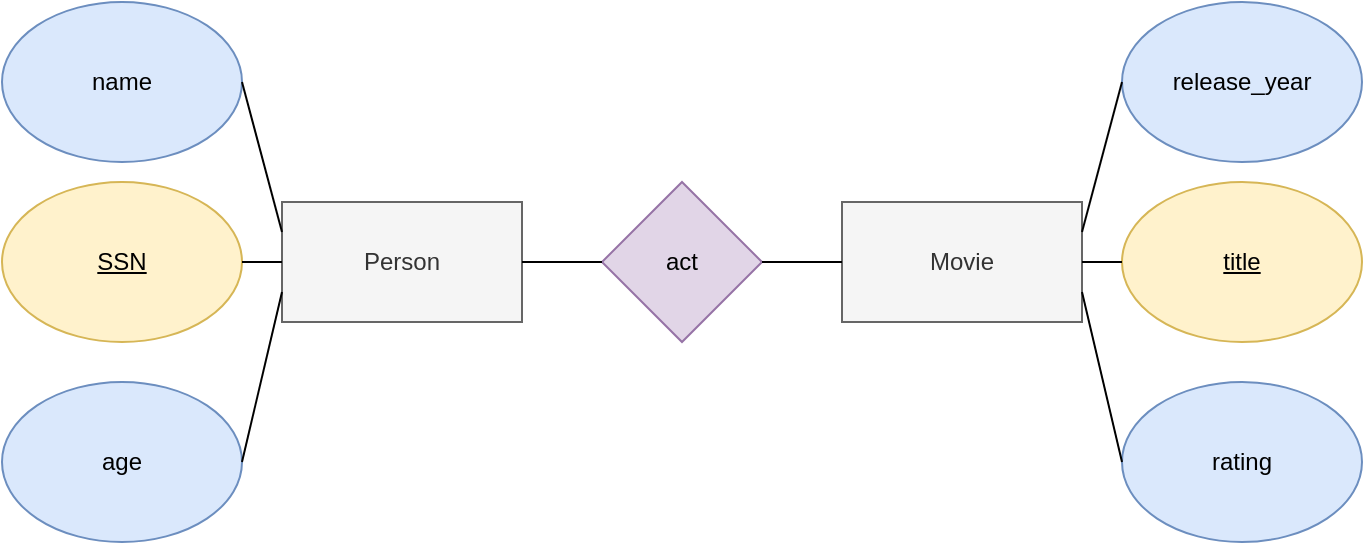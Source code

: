 <mxfile version="20.8.16" type="device"><diagram name="Page-1" id="9JxLMbjUK-1i-FtCmHCG"><mxGraphModel dx="788" dy="1194" grid="1" gridSize="10" guides="1" tooltips="1" connect="1" arrows="1" fold="1" page="1" pageScale="1" pageWidth="827" pageHeight="1169" math="0" shadow="0"><root><mxCell id="0"/><mxCell id="1" parent="0"/><mxCell id="5HL2jmR7Uh2KuzYYBqqv-1" value="Person" style="rounded=0;whiteSpace=wrap;html=1;fillColor=#f5f5f5;fontColor=#333333;strokeColor=#666666;" vertex="1" parent="1"><mxGeometry x="160" y="120" width="120" height="60" as="geometry"/></mxCell><mxCell id="5HL2jmR7Uh2KuzYYBqqv-2" value="Movie" style="rounded=0;whiteSpace=wrap;html=1;fillColor=#f5f5f5;fontColor=#333333;strokeColor=#666666;" vertex="1" parent="1"><mxGeometry x="440" y="120" width="120" height="60" as="geometry"/></mxCell><mxCell id="5HL2jmR7Uh2KuzYYBqqv-3" value="act" style="rhombus;whiteSpace=wrap;html=1;fillColor=#e1d5e7;strokeColor=#9673a6;" vertex="1" parent="1"><mxGeometry x="320" y="110" width="80" height="80" as="geometry"/></mxCell><mxCell id="5HL2jmR7Uh2KuzYYBqqv-4" value="" style="endArrow=none;html=1;rounded=0;entryX=0;entryY=0.5;entryDx=0;entryDy=0;exitX=1;exitY=0.5;exitDx=0;exitDy=0;" edge="1" parent="1" source="5HL2jmR7Uh2KuzYYBqqv-1" target="5HL2jmR7Uh2KuzYYBqqv-3"><mxGeometry width="50" height="50" relative="1" as="geometry"><mxPoint x="280" y="470" as="sourcePoint"/><mxPoint x="330" y="420" as="targetPoint"/></mxGeometry></mxCell><mxCell id="5HL2jmR7Uh2KuzYYBqqv-5" value="" style="endArrow=none;html=1;rounded=0;entryX=0;entryY=0.5;entryDx=0;entryDy=0;exitX=1;exitY=0.5;exitDx=0;exitDy=0;" edge="1" parent="1" source="5HL2jmR7Uh2KuzYYBqqv-3" target="5HL2jmR7Uh2KuzYYBqqv-2"><mxGeometry width="50" height="50" relative="1" as="geometry"><mxPoint x="280" y="470" as="sourcePoint"/><mxPoint x="330" y="420" as="targetPoint"/></mxGeometry></mxCell><mxCell id="5HL2jmR7Uh2KuzYYBqqv-6" value="&lt;u&gt;SSN&lt;/u&gt;" style="ellipse;whiteSpace=wrap;html=1;fillColor=#fff2cc;strokeColor=#d6b656;" vertex="1" parent="1"><mxGeometry x="20" y="110" width="120" height="80" as="geometry"/></mxCell><mxCell id="5HL2jmR7Uh2KuzYYBqqv-7" value="name" style="ellipse;whiteSpace=wrap;html=1;fillColor=#dae8fc;strokeColor=#6c8ebf;" vertex="1" parent="1"><mxGeometry x="20" y="20" width="120" height="80" as="geometry"/></mxCell><mxCell id="5HL2jmR7Uh2KuzYYBqqv-8" value="age" style="ellipse;whiteSpace=wrap;html=1;fillColor=#dae8fc;strokeColor=#6c8ebf;" vertex="1" parent="1"><mxGeometry x="20" y="210" width="120" height="80" as="geometry"/></mxCell><mxCell id="5HL2jmR7Uh2KuzYYBqqv-9" value="&lt;u&gt;title&lt;/u&gt;" style="ellipse;whiteSpace=wrap;html=1;fillColor=#fff2cc;strokeColor=#d6b656;" vertex="1" parent="1"><mxGeometry x="580" y="110" width="120" height="80" as="geometry"/></mxCell><mxCell id="5HL2jmR7Uh2KuzYYBqqv-10" value="release_year" style="ellipse;whiteSpace=wrap;html=1;fillColor=#dae8fc;strokeColor=#6c8ebf;" vertex="1" parent="1"><mxGeometry x="580" y="20" width="120" height="80" as="geometry"/></mxCell><mxCell id="5HL2jmR7Uh2KuzYYBqqv-11" value="rating" style="ellipse;whiteSpace=wrap;html=1;fillColor=#dae8fc;strokeColor=#6c8ebf;" vertex="1" parent="1"><mxGeometry x="580" y="210" width="120" height="80" as="geometry"/></mxCell><mxCell id="5HL2jmR7Uh2KuzYYBqqv-12" value="" style="endArrow=none;html=1;rounded=0;entryX=1;entryY=0.5;entryDx=0;entryDy=0;exitX=0;exitY=0.25;exitDx=0;exitDy=0;" edge="1" parent="1" source="5HL2jmR7Uh2KuzYYBqqv-1" target="5HL2jmR7Uh2KuzYYBqqv-7"><mxGeometry width="50" height="50" relative="1" as="geometry"><mxPoint x="430" y="370" as="sourcePoint"/><mxPoint x="480" y="320" as="targetPoint"/></mxGeometry></mxCell><mxCell id="5HL2jmR7Uh2KuzYYBqqv-13" value="" style="endArrow=none;html=1;rounded=0;exitX=1;exitY=0.5;exitDx=0;exitDy=0;entryX=0;entryY=0.5;entryDx=0;entryDy=0;" edge="1" parent="1" source="5HL2jmR7Uh2KuzYYBqqv-6" target="5HL2jmR7Uh2KuzYYBqqv-1"><mxGeometry width="50" height="50" relative="1" as="geometry"><mxPoint x="430" y="370" as="sourcePoint"/><mxPoint x="480" y="320" as="targetPoint"/></mxGeometry></mxCell><mxCell id="5HL2jmR7Uh2KuzYYBqqv-14" value="" style="endArrow=none;html=1;rounded=0;exitX=1;exitY=0.5;exitDx=0;exitDy=0;entryX=0;entryY=0.75;entryDx=0;entryDy=0;" edge="1" parent="1" source="5HL2jmR7Uh2KuzYYBqqv-8" target="5HL2jmR7Uh2KuzYYBqqv-1"><mxGeometry width="50" height="50" relative="1" as="geometry"><mxPoint x="430" y="370" as="sourcePoint"/><mxPoint x="480" y="320" as="targetPoint"/></mxGeometry></mxCell><mxCell id="5HL2jmR7Uh2KuzYYBqqv-15" value="" style="endArrow=none;html=1;rounded=0;entryX=0;entryY=0.5;entryDx=0;entryDy=0;exitX=1;exitY=0.25;exitDx=0;exitDy=0;" edge="1" parent="1" source="5HL2jmR7Uh2KuzYYBqqv-2" target="5HL2jmR7Uh2KuzYYBqqv-10"><mxGeometry width="50" height="50" relative="1" as="geometry"><mxPoint x="430" y="370" as="sourcePoint"/><mxPoint x="480" y="320" as="targetPoint"/></mxGeometry></mxCell><mxCell id="5HL2jmR7Uh2KuzYYBqqv-16" value="" style="endArrow=none;html=1;rounded=0;entryX=0;entryY=0.5;entryDx=0;entryDy=0;exitX=1;exitY=0.5;exitDx=0;exitDy=0;" edge="1" parent="1" source="5HL2jmR7Uh2KuzYYBqqv-2" target="5HL2jmR7Uh2KuzYYBqqv-9"><mxGeometry width="50" height="50" relative="1" as="geometry"><mxPoint x="430" y="370" as="sourcePoint"/><mxPoint x="480" y="320" as="targetPoint"/></mxGeometry></mxCell><mxCell id="5HL2jmR7Uh2KuzYYBqqv-17" value="" style="endArrow=none;html=1;rounded=0;entryX=0;entryY=0.5;entryDx=0;entryDy=0;exitX=1;exitY=0.75;exitDx=0;exitDy=0;" edge="1" parent="1" source="5HL2jmR7Uh2KuzYYBqqv-2" target="5HL2jmR7Uh2KuzYYBqqv-11"><mxGeometry width="50" height="50" relative="1" as="geometry"><mxPoint x="430" y="370" as="sourcePoint"/><mxPoint x="480" y="320" as="targetPoint"/></mxGeometry></mxCell></root></mxGraphModel></diagram></mxfile>